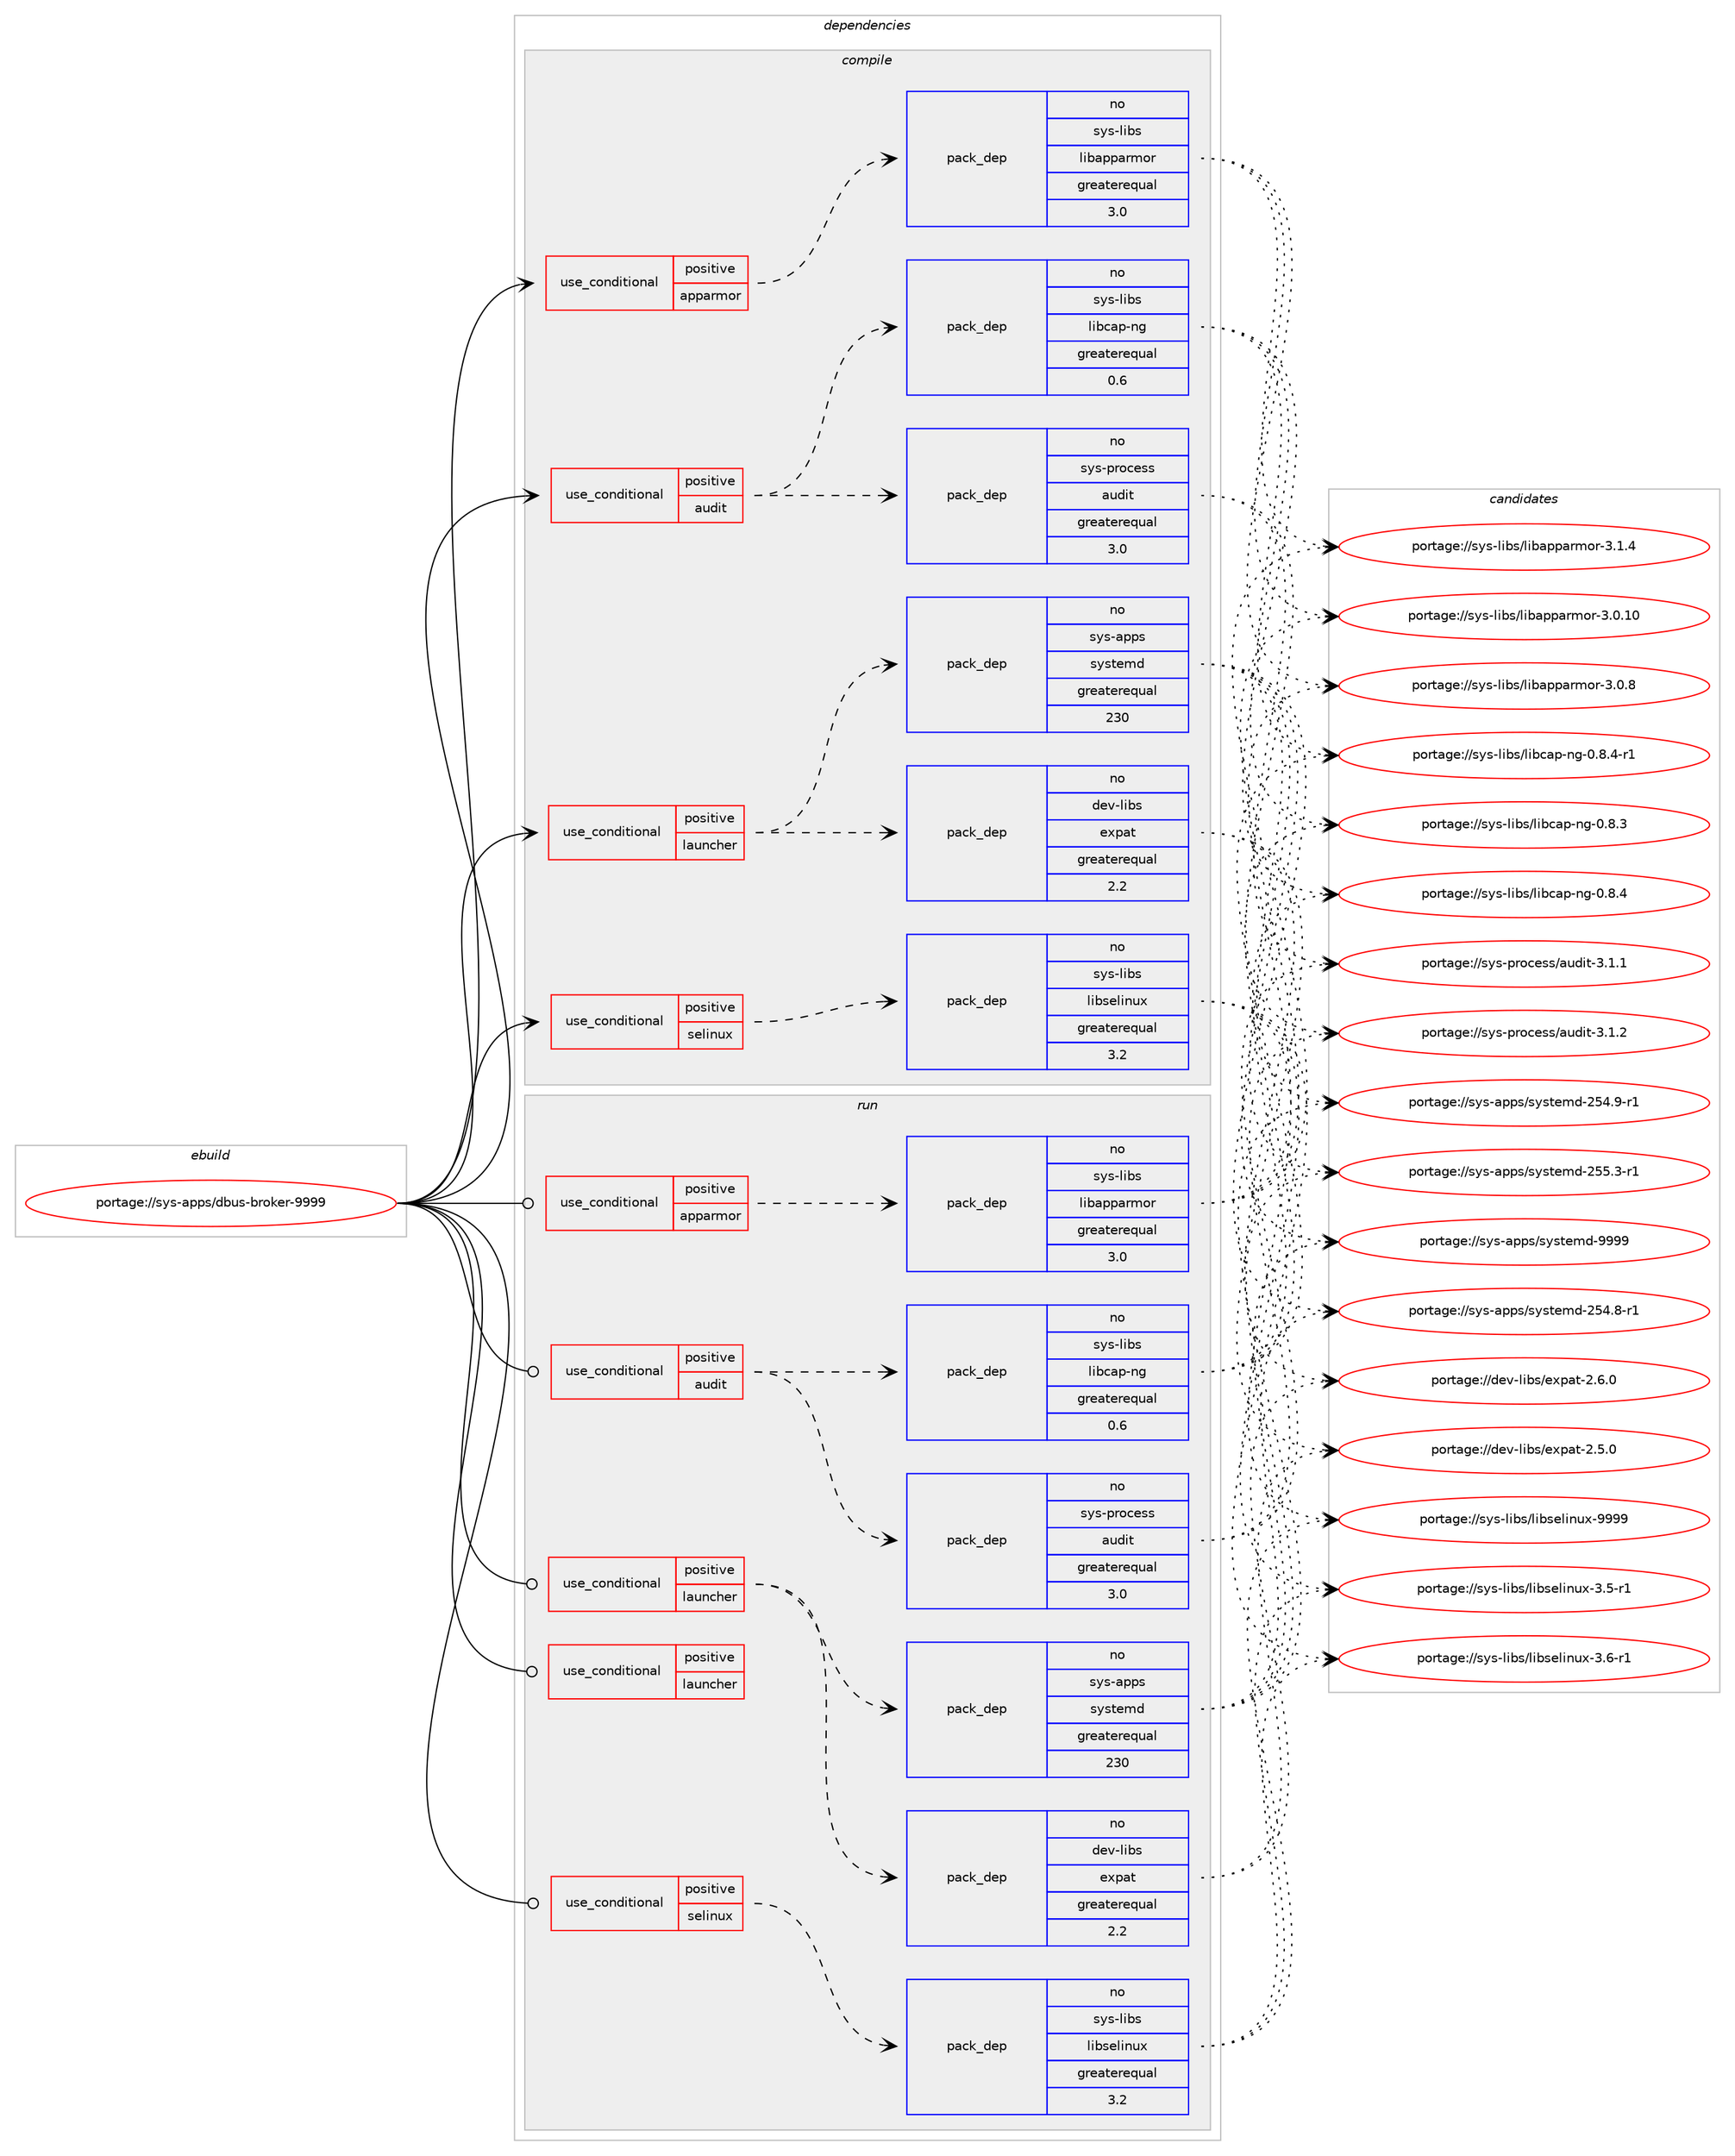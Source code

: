 digraph prolog {

# *************
# Graph options
# *************

newrank=true;
concentrate=true;
compound=true;
graph [rankdir=LR,fontname=Helvetica,fontsize=10,ranksep=1.5];#, ranksep=2.5, nodesep=0.2];
edge  [arrowhead=vee];
node  [fontname=Helvetica,fontsize=10];

# **********
# The ebuild
# **********

subgraph cluster_leftcol {
color=gray;
rank=same;
label=<<i>ebuild</i>>;
id [label="portage://sys-apps/dbus-broker-9999", color=red, width=4, href="../sys-apps/dbus-broker-9999.svg"];
}

# ****************
# The dependencies
# ****************

subgraph cluster_midcol {
color=gray;
label=<<i>dependencies</i>>;
subgraph cluster_compile {
fillcolor="#eeeeee";
style=filled;
label=<<i>compile</i>>;
subgraph cond11497 {
dependency16737 [label=<<TABLE BORDER="0" CELLBORDER="1" CELLSPACING="0" CELLPADDING="4"><TR><TD ROWSPAN="3" CELLPADDING="10">use_conditional</TD></TR><TR><TD>positive</TD></TR><TR><TD>apparmor</TD></TR></TABLE>>, shape=none, color=red];
subgraph pack5066 {
dependency16738 [label=<<TABLE BORDER="0" CELLBORDER="1" CELLSPACING="0" CELLPADDING="4" WIDTH="220"><TR><TD ROWSPAN="6" CELLPADDING="30">pack_dep</TD></TR><TR><TD WIDTH="110">no</TD></TR><TR><TD>sys-libs</TD></TR><TR><TD>libapparmor</TD></TR><TR><TD>greaterequal</TD></TR><TR><TD>3.0</TD></TR></TABLE>>, shape=none, color=blue];
}
dependency16737:e -> dependency16738:w [weight=20,style="dashed",arrowhead="vee"];
}
id:e -> dependency16737:w [weight=20,style="solid",arrowhead="vee"];
subgraph cond11498 {
dependency16739 [label=<<TABLE BORDER="0" CELLBORDER="1" CELLSPACING="0" CELLPADDING="4"><TR><TD ROWSPAN="3" CELLPADDING="10">use_conditional</TD></TR><TR><TD>positive</TD></TR><TR><TD>audit</TD></TR></TABLE>>, shape=none, color=red];
subgraph pack5067 {
dependency16740 [label=<<TABLE BORDER="0" CELLBORDER="1" CELLSPACING="0" CELLPADDING="4" WIDTH="220"><TR><TD ROWSPAN="6" CELLPADDING="30">pack_dep</TD></TR><TR><TD WIDTH="110">no</TD></TR><TR><TD>sys-process</TD></TR><TR><TD>audit</TD></TR><TR><TD>greaterequal</TD></TR><TR><TD>3.0</TD></TR></TABLE>>, shape=none, color=blue];
}
dependency16739:e -> dependency16740:w [weight=20,style="dashed",arrowhead="vee"];
subgraph pack5068 {
dependency16741 [label=<<TABLE BORDER="0" CELLBORDER="1" CELLSPACING="0" CELLPADDING="4" WIDTH="220"><TR><TD ROWSPAN="6" CELLPADDING="30">pack_dep</TD></TR><TR><TD WIDTH="110">no</TD></TR><TR><TD>sys-libs</TD></TR><TR><TD>libcap-ng</TD></TR><TR><TD>greaterequal</TD></TR><TR><TD>0.6</TD></TR></TABLE>>, shape=none, color=blue];
}
dependency16739:e -> dependency16741:w [weight=20,style="dashed",arrowhead="vee"];
}
id:e -> dependency16739:w [weight=20,style="solid",arrowhead="vee"];
subgraph cond11499 {
dependency16742 [label=<<TABLE BORDER="0" CELLBORDER="1" CELLSPACING="0" CELLPADDING="4"><TR><TD ROWSPAN="3" CELLPADDING="10">use_conditional</TD></TR><TR><TD>positive</TD></TR><TR><TD>launcher</TD></TR></TABLE>>, shape=none, color=red];
subgraph pack5069 {
dependency16743 [label=<<TABLE BORDER="0" CELLBORDER="1" CELLSPACING="0" CELLPADDING="4" WIDTH="220"><TR><TD ROWSPAN="6" CELLPADDING="30">pack_dep</TD></TR><TR><TD WIDTH="110">no</TD></TR><TR><TD>dev-libs</TD></TR><TR><TD>expat</TD></TR><TR><TD>greaterequal</TD></TR><TR><TD>2.2</TD></TR></TABLE>>, shape=none, color=blue];
}
dependency16742:e -> dependency16743:w [weight=20,style="dashed",arrowhead="vee"];
subgraph pack5070 {
dependency16744 [label=<<TABLE BORDER="0" CELLBORDER="1" CELLSPACING="0" CELLPADDING="4" WIDTH="220"><TR><TD ROWSPAN="6" CELLPADDING="30">pack_dep</TD></TR><TR><TD WIDTH="110">no</TD></TR><TR><TD>sys-apps</TD></TR><TR><TD>systemd</TD></TR><TR><TD>greaterequal</TD></TR><TR><TD>230</TD></TR></TABLE>>, shape=none, color=blue];
}
dependency16742:e -> dependency16744:w [weight=20,style="dashed",arrowhead="vee"];
}
id:e -> dependency16742:w [weight=20,style="solid",arrowhead="vee"];
subgraph cond11500 {
dependency16745 [label=<<TABLE BORDER="0" CELLBORDER="1" CELLSPACING="0" CELLPADDING="4"><TR><TD ROWSPAN="3" CELLPADDING="10">use_conditional</TD></TR><TR><TD>positive</TD></TR><TR><TD>selinux</TD></TR></TABLE>>, shape=none, color=red];
subgraph pack5071 {
dependency16746 [label=<<TABLE BORDER="0" CELLBORDER="1" CELLSPACING="0" CELLPADDING="4" WIDTH="220"><TR><TD ROWSPAN="6" CELLPADDING="30">pack_dep</TD></TR><TR><TD WIDTH="110">no</TD></TR><TR><TD>sys-libs</TD></TR><TR><TD>libselinux</TD></TR><TR><TD>greaterequal</TD></TR><TR><TD>3.2</TD></TR></TABLE>>, shape=none, color=blue];
}
dependency16745:e -> dependency16746:w [weight=20,style="dashed",arrowhead="vee"];
}
id:e -> dependency16745:w [weight=20,style="solid",arrowhead="vee"];
}
subgraph cluster_compileandrun {
fillcolor="#eeeeee";
style=filled;
label=<<i>compile and run</i>>;
}
subgraph cluster_run {
fillcolor="#eeeeee";
style=filled;
label=<<i>run</i>>;
subgraph cond11501 {
dependency16747 [label=<<TABLE BORDER="0" CELLBORDER="1" CELLSPACING="0" CELLPADDING="4"><TR><TD ROWSPAN="3" CELLPADDING="10">use_conditional</TD></TR><TR><TD>positive</TD></TR><TR><TD>apparmor</TD></TR></TABLE>>, shape=none, color=red];
subgraph pack5072 {
dependency16748 [label=<<TABLE BORDER="0" CELLBORDER="1" CELLSPACING="0" CELLPADDING="4" WIDTH="220"><TR><TD ROWSPAN="6" CELLPADDING="30">pack_dep</TD></TR><TR><TD WIDTH="110">no</TD></TR><TR><TD>sys-libs</TD></TR><TR><TD>libapparmor</TD></TR><TR><TD>greaterequal</TD></TR><TR><TD>3.0</TD></TR></TABLE>>, shape=none, color=blue];
}
dependency16747:e -> dependency16748:w [weight=20,style="dashed",arrowhead="vee"];
}
id:e -> dependency16747:w [weight=20,style="solid",arrowhead="odot"];
subgraph cond11502 {
dependency16749 [label=<<TABLE BORDER="0" CELLBORDER="1" CELLSPACING="0" CELLPADDING="4"><TR><TD ROWSPAN="3" CELLPADDING="10">use_conditional</TD></TR><TR><TD>positive</TD></TR><TR><TD>audit</TD></TR></TABLE>>, shape=none, color=red];
subgraph pack5073 {
dependency16750 [label=<<TABLE BORDER="0" CELLBORDER="1" CELLSPACING="0" CELLPADDING="4" WIDTH="220"><TR><TD ROWSPAN="6" CELLPADDING="30">pack_dep</TD></TR><TR><TD WIDTH="110">no</TD></TR><TR><TD>sys-process</TD></TR><TR><TD>audit</TD></TR><TR><TD>greaterequal</TD></TR><TR><TD>3.0</TD></TR></TABLE>>, shape=none, color=blue];
}
dependency16749:e -> dependency16750:w [weight=20,style="dashed",arrowhead="vee"];
subgraph pack5074 {
dependency16751 [label=<<TABLE BORDER="0" CELLBORDER="1" CELLSPACING="0" CELLPADDING="4" WIDTH="220"><TR><TD ROWSPAN="6" CELLPADDING="30">pack_dep</TD></TR><TR><TD WIDTH="110">no</TD></TR><TR><TD>sys-libs</TD></TR><TR><TD>libcap-ng</TD></TR><TR><TD>greaterequal</TD></TR><TR><TD>0.6</TD></TR></TABLE>>, shape=none, color=blue];
}
dependency16749:e -> dependency16751:w [weight=20,style="dashed",arrowhead="vee"];
}
id:e -> dependency16749:w [weight=20,style="solid",arrowhead="odot"];
subgraph cond11503 {
dependency16752 [label=<<TABLE BORDER="0" CELLBORDER="1" CELLSPACING="0" CELLPADDING="4"><TR><TD ROWSPAN="3" CELLPADDING="10">use_conditional</TD></TR><TR><TD>positive</TD></TR><TR><TD>launcher</TD></TR></TABLE>>, shape=none, color=red];
subgraph pack5075 {
dependency16753 [label=<<TABLE BORDER="0" CELLBORDER="1" CELLSPACING="0" CELLPADDING="4" WIDTH="220"><TR><TD ROWSPAN="6" CELLPADDING="30">pack_dep</TD></TR><TR><TD WIDTH="110">no</TD></TR><TR><TD>dev-libs</TD></TR><TR><TD>expat</TD></TR><TR><TD>greaterequal</TD></TR><TR><TD>2.2</TD></TR></TABLE>>, shape=none, color=blue];
}
dependency16752:e -> dependency16753:w [weight=20,style="dashed",arrowhead="vee"];
subgraph pack5076 {
dependency16754 [label=<<TABLE BORDER="0" CELLBORDER="1" CELLSPACING="0" CELLPADDING="4" WIDTH="220"><TR><TD ROWSPAN="6" CELLPADDING="30">pack_dep</TD></TR><TR><TD WIDTH="110">no</TD></TR><TR><TD>sys-apps</TD></TR><TR><TD>systemd</TD></TR><TR><TD>greaterequal</TD></TR><TR><TD>230</TD></TR></TABLE>>, shape=none, color=blue];
}
dependency16752:e -> dependency16754:w [weight=20,style="dashed",arrowhead="vee"];
}
id:e -> dependency16752:w [weight=20,style="solid",arrowhead="odot"];
subgraph cond11504 {
dependency16755 [label=<<TABLE BORDER="0" CELLBORDER="1" CELLSPACING="0" CELLPADDING="4"><TR><TD ROWSPAN="3" CELLPADDING="10">use_conditional</TD></TR><TR><TD>positive</TD></TR><TR><TD>launcher</TD></TR></TABLE>>, shape=none, color=red];
# *** BEGIN UNKNOWN DEPENDENCY TYPE (TODO) ***
# dependency16755 -> package_dependency(portage://sys-apps/dbus-broker-9999,run,no,sys-apps,dbus,none,[,,],[],[])
# *** END UNKNOWN DEPENDENCY TYPE (TODO) ***

}
id:e -> dependency16755:w [weight=20,style="solid",arrowhead="odot"];
subgraph cond11505 {
dependency16756 [label=<<TABLE BORDER="0" CELLBORDER="1" CELLSPACING="0" CELLPADDING="4"><TR><TD ROWSPAN="3" CELLPADDING="10">use_conditional</TD></TR><TR><TD>positive</TD></TR><TR><TD>selinux</TD></TR></TABLE>>, shape=none, color=red];
subgraph pack5077 {
dependency16757 [label=<<TABLE BORDER="0" CELLBORDER="1" CELLSPACING="0" CELLPADDING="4" WIDTH="220"><TR><TD ROWSPAN="6" CELLPADDING="30">pack_dep</TD></TR><TR><TD WIDTH="110">no</TD></TR><TR><TD>sys-libs</TD></TR><TR><TD>libselinux</TD></TR><TR><TD>greaterequal</TD></TR><TR><TD>3.2</TD></TR></TABLE>>, shape=none, color=blue];
}
dependency16756:e -> dependency16757:w [weight=20,style="dashed",arrowhead="vee"];
}
id:e -> dependency16756:w [weight=20,style="solid",arrowhead="odot"];
}
}

# **************
# The candidates
# **************

subgraph cluster_choices {
rank=same;
color=gray;
label=<<i>candidates</i>>;

subgraph choice5066 {
color=black;
nodesep=1;
choice11512111545108105981154710810598971121129711410911111445514648464948 [label="portage://sys-libs/libapparmor-3.0.10", color=red, width=4,href="../sys-libs/libapparmor-3.0.10.svg"];
choice115121115451081059811547108105989711211297114109111114455146484656 [label="portage://sys-libs/libapparmor-3.0.8", color=red, width=4,href="../sys-libs/libapparmor-3.0.8.svg"];
choice115121115451081059811547108105989711211297114109111114455146494652 [label="portage://sys-libs/libapparmor-3.1.4", color=red, width=4,href="../sys-libs/libapparmor-3.1.4.svg"];
dependency16738:e -> choice11512111545108105981154710810598971121129711410911111445514648464948:w [style=dotted,weight="100"];
dependency16738:e -> choice115121115451081059811547108105989711211297114109111114455146484656:w [style=dotted,weight="100"];
dependency16738:e -> choice115121115451081059811547108105989711211297114109111114455146494652:w [style=dotted,weight="100"];
}
subgraph choice5067 {
color=black;
nodesep=1;
choice11512111545112114111991011151154797117100105116455146494649 [label="portage://sys-process/audit-3.1.1", color=red, width=4,href="../sys-process/audit-3.1.1.svg"];
choice11512111545112114111991011151154797117100105116455146494650 [label="portage://sys-process/audit-3.1.2", color=red, width=4,href="../sys-process/audit-3.1.2.svg"];
dependency16740:e -> choice11512111545112114111991011151154797117100105116455146494649:w [style=dotted,weight="100"];
dependency16740:e -> choice11512111545112114111991011151154797117100105116455146494650:w [style=dotted,weight="100"];
}
subgraph choice5068 {
color=black;
nodesep=1;
choice11512111545108105981154710810598999711245110103454846564651 [label="portage://sys-libs/libcap-ng-0.8.3", color=red, width=4,href="../sys-libs/libcap-ng-0.8.3.svg"];
choice11512111545108105981154710810598999711245110103454846564652 [label="portage://sys-libs/libcap-ng-0.8.4", color=red, width=4,href="../sys-libs/libcap-ng-0.8.4.svg"];
choice115121115451081059811547108105989997112451101034548465646524511449 [label="portage://sys-libs/libcap-ng-0.8.4-r1", color=red, width=4,href="../sys-libs/libcap-ng-0.8.4-r1.svg"];
dependency16741:e -> choice11512111545108105981154710810598999711245110103454846564651:w [style=dotted,weight="100"];
dependency16741:e -> choice11512111545108105981154710810598999711245110103454846564652:w [style=dotted,weight="100"];
dependency16741:e -> choice115121115451081059811547108105989997112451101034548465646524511449:w [style=dotted,weight="100"];
}
subgraph choice5069 {
color=black;
nodesep=1;
choice10010111845108105981154710112011297116455046534648 [label="portage://dev-libs/expat-2.5.0", color=red, width=4,href="../dev-libs/expat-2.5.0.svg"];
choice10010111845108105981154710112011297116455046544648 [label="portage://dev-libs/expat-2.6.0", color=red, width=4,href="../dev-libs/expat-2.6.0.svg"];
dependency16743:e -> choice10010111845108105981154710112011297116455046534648:w [style=dotted,weight="100"];
dependency16743:e -> choice10010111845108105981154710112011297116455046544648:w [style=dotted,weight="100"];
}
subgraph choice5070 {
color=black;
nodesep=1;
choice1151211154597112112115471151211151161011091004550535246564511449 [label="portage://sys-apps/systemd-254.8-r1", color=red, width=4,href="../sys-apps/systemd-254.8-r1.svg"];
choice1151211154597112112115471151211151161011091004550535246574511449 [label="portage://sys-apps/systemd-254.9-r1", color=red, width=4,href="../sys-apps/systemd-254.9-r1.svg"];
choice1151211154597112112115471151211151161011091004550535346514511449 [label="portage://sys-apps/systemd-255.3-r1", color=red, width=4,href="../sys-apps/systemd-255.3-r1.svg"];
choice1151211154597112112115471151211151161011091004557575757 [label="portage://sys-apps/systemd-9999", color=red, width=4,href="../sys-apps/systemd-9999.svg"];
dependency16744:e -> choice1151211154597112112115471151211151161011091004550535246564511449:w [style=dotted,weight="100"];
dependency16744:e -> choice1151211154597112112115471151211151161011091004550535246574511449:w [style=dotted,weight="100"];
dependency16744:e -> choice1151211154597112112115471151211151161011091004550535346514511449:w [style=dotted,weight="100"];
dependency16744:e -> choice1151211154597112112115471151211151161011091004557575757:w [style=dotted,weight="100"];
}
subgraph choice5071 {
color=black;
nodesep=1;
choice11512111545108105981154710810598115101108105110117120455146534511449 [label="portage://sys-libs/libselinux-3.5-r1", color=red, width=4,href="../sys-libs/libselinux-3.5-r1.svg"];
choice11512111545108105981154710810598115101108105110117120455146544511449 [label="portage://sys-libs/libselinux-3.6-r1", color=red, width=4,href="../sys-libs/libselinux-3.6-r1.svg"];
choice115121115451081059811547108105981151011081051101171204557575757 [label="portage://sys-libs/libselinux-9999", color=red, width=4,href="../sys-libs/libselinux-9999.svg"];
dependency16746:e -> choice11512111545108105981154710810598115101108105110117120455146534511449:w [style=dotted,weight="100"];
dependency16746:e -> choice11512111545108105981154710810598115101108105110117120455146544511449:w [style=dotted,weight="100"];
dependency16746:e -> choice115121115451081059811547108105981151011081051101171204557575757:w [style=dotted,weight="100"];
}
subgraph choice5072 {
color=black;
nodesep=1;
choice11512111545108105981154710810598971121129711410911111445514648464948 [label="portage://sys-libs/libapparmor-3.0.10", color=red, width=4,href="../sys-libs/libapparmor-3.0.10.svg"];
choice115121115451081059811547108105989711211297114109111114455146484656 [label="portage://sys-libs/libapparmor-3.0.8", color=red, width=4,href="../sys-libs/libapparmor-3.0.8.svg"];
choice115121115451081059811547108105989711211297114109111114455146494652 [label="portage://sys-libs/libapparmor-3.1.4", color=red, width=4,href="../sys-libs/libapparmor-3.1.4.svg"];
dependency16748:e -> choice11512111545108105981154710810598971121129711410911111445514648464948:w [style=dotted,weight="100"];
dependency16748:e -> choice115121115451081059811547108105989711211297114109111114455146484656:w [style=dotted,weight="100"];
dependency16748:e -> choice115121115451081059811547108105989711211297114109111114455146494652:w [style=dotted,weight="100"];
}
subgraph choice5073 {
color=black;
nodesep=1;
choice11512111545112114111991011151154797117100105116455146494649 [label="portage://sys-process/audit-3.1.1", color=red, width=4,href="../sys-process/audit-3.1.1.svg"];
choice11512111545112114111991011151154797117100105116455146494650 [label="portage://sys-process/audit-3.1.2", color=red, width=4,href="../sys-process/audit-3.1.2.svg"];
dependency16750:e -> choice11512111545112114111991011151154797117100105116455146494649:w [style=dotted,weight="100"];
dependency16750:e -> choice11512111545112114111991011151154797117100105116455146494650:w [style=dotted,weight="100"];
}
subgraph choice5074 {
color=black;
nodesep=1;
choice11512111545108105981154710810598999711245110103454846564651 [label="portage://sys-libs/libcap-ng-0.8.3", color=red, width=4,href="../sys-libs/libcap-ng-0.8.3.svg"];
choice11512111545108105981154710810598999711245110103454846564652 [label="portage://sys-libs/libcap-ng-0.8.4", color=red, width=4,href="../sys-libs/libcap-ng-0.8.4.svg"];
choice115121115451081059811547108105989997112451101034548465646524511449 [label="portage://sys-libs/libcap-ng-0.8.4-r1", color=red, width=4,href="../sys-libs/libcap-ng-0.8.4-r1.svg"];
dependency16751:e -> choice11512111545108105981154710810598999711245110103454846564651:w [style=dotted,weight="100"];
dependency16751:e -> choice11512111545108105981154710810598999711245110103454846564652:w [style=dotted,weight="100"];
dependency16751:e -> choice115121115451081059811547108105989997112451101034548465646524511449:w [style=dotted,weight="100"];
}
subgraph choice5075 {
color=black;
nodesep=1;
choice10010111845108105981154710112011297116455046534648 [label="portage://dev-libs/expat-2.5.0", color=red, width=4,href="../dev-libs/expat-2.5.0.svg"];
choice10010111845108105981154710112011297116455046544648 [label="portage://dev-libs/expat-2.6.0", color=red, width=4,href="../dev-libs/expat-2.6.0.svg"];
dependency16753:e -> choice10010111845108105981154710112011297116455046534648:w [style=dotted,weight="100"];
dependency16753:e -> choice10010111845108105981154710112011297116455046544648:w [style=dotted,weight="100"];
}
subgraph choice5076 {
color=black;
nodesep=1;
choice1151211154597112112115471151211151161011091004550535246564511449 [label="portage://sys-apps/systemd-254.8-r1", color=red, width=4,href="../sys-apps/systemd-254.8-r1.svg"];
choice1151211154597112112115471151211151161011091004550535246574511449 [label="portage://sys-apps/systemd-254.9-r1", color=red, width=4,href="../sys-apps/systemd-254.9-r1.svg"];
choice1151211154597112112115471151211151161011091004550535346514511449 [label="portage://sys-apps/systemd-255.3-r1", color=red, width=4,href="../sys-apps/systemd-255.3-r1.svg"];
choice1151211154597112112115471151211151161011091004557575757 [label="portage://sys-apps/systemd-9999", color=red, width=4,href="../sys-apps/systemd-9999.svg"];
dependency16754:e -> choice1151211154597112112115471151211151161011091004550535246564511449:w [style=dotted,weight="100"];
dependency16754:e -> choice1151211154597112112115471151211151161011091004550535246574511449:w [style=dotted,weight="100"];
dependency16754:e -> choice1151211154597112112115471151211151161011091004550535346514511449:w [style=dotted,weight="100"];
dependency16754:e -> choice1151211154597112112115471151211151161011091004557575757:w [style=dotted,weight="100"];
}
subgraph choice5077 {
color=black;
nodesep=1;
choice11512111545108105981154710810598115101108105110117120455146534511449 [label="portage://sys-libs/libselinux-3.5-r1", color=red, width=4,href="../sys-libs/libselinux-3.5-r1.svg"];
choice11512111545108105981154710810598115101108105110117120455146544511449 [label="portage://sys-libs/libselinux-3.6-r1", color=red, width=4,href="../sys-libs/libselinux-3.6-r1.svg"];
choice115121115451081059811547108105981151011081051101171204557575757 [label="portage://sys-libs/libselinux-9999", color=red, width=4,href="../sys-libs/libselinux-9999.svg"];
dependency16757:e -> choice11512111545108105981154710810598115101108105110117120455146534511449:w [style=dotted,weight="100"];
dependency16757:e -> choice11512111545108105981154710810598115101108105110117120455146544511449:w [style=dotted,weight="100"];
dependency16757:e -> choice115121115451081059811547108105981151011081051101171204557575757:w [style=dotted,weight="100"];
}
}

}
